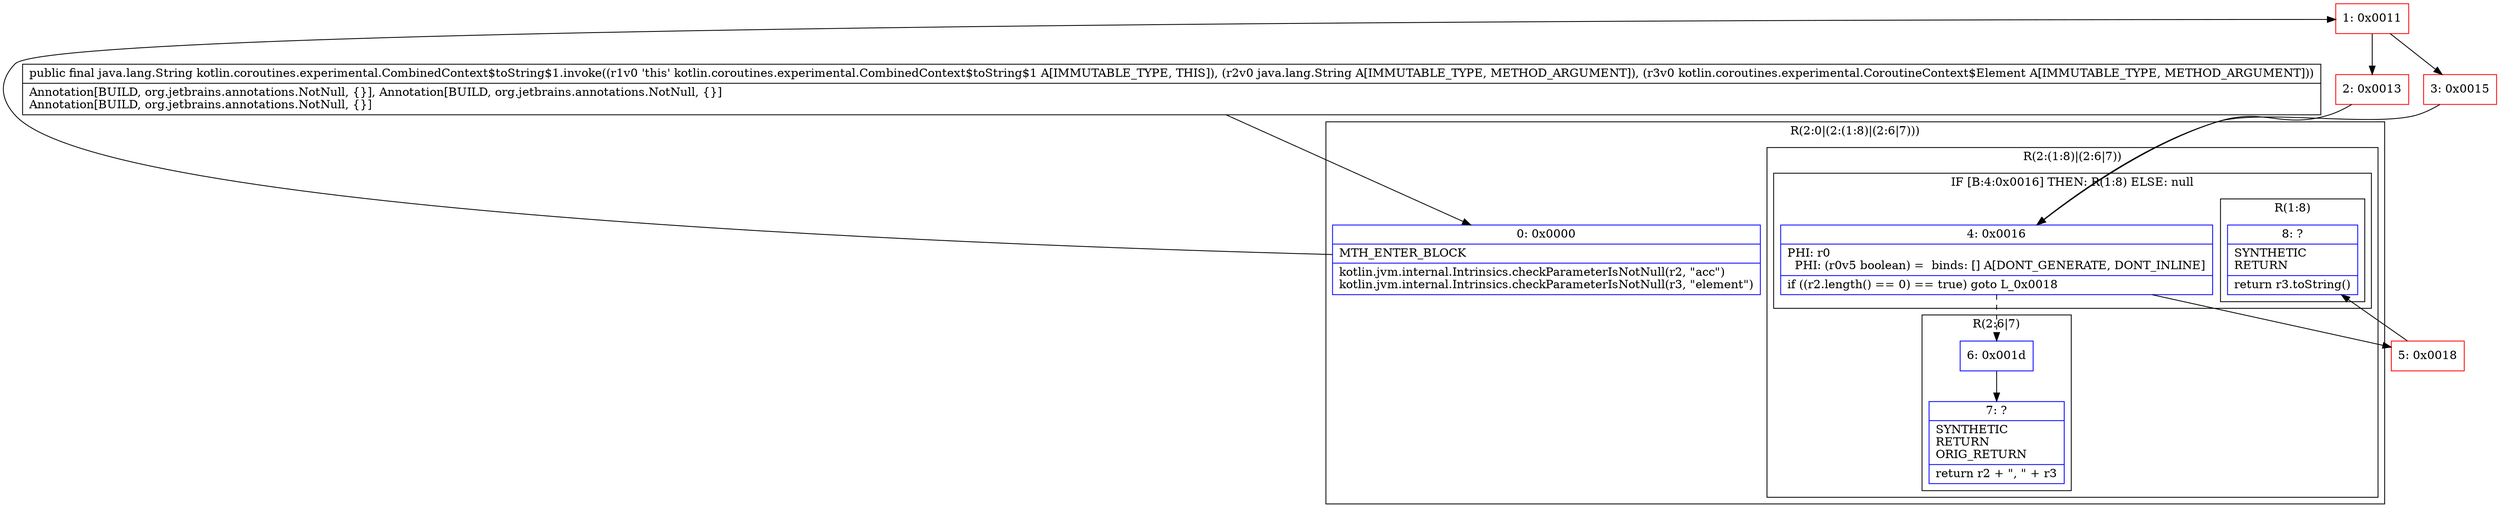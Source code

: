 digraph "CFG forkotlin.coroutines.experimental.CombinedContext$toString$1.invoke(Ljava\/lang\/String;Lkotlin\/coroutines\/experimental\/CoroutineContext$Element;)Ljava\/lang\/String;" {
subgraph cluster_Region_1861328907 {
label = "R(2:0|(2:(1:8)|(2:6|7)))";
node [shape=record,color=blue];
Node_0 [shape=record,label="{0\:\ 0x0000|MTH_ENTER_BLOCK\l|kotlin.jvm.internal.Intrinsics.checkParameterIsNotNull(r2, \"acc\")\lkotlin.jvm.internal.Intrinsics.checkParameterIsNotNull(r3, \"element\")\l}"];
subgraph cluster_Region_468992587 {
label = "R(2:(1:8)|(2:6|7))";
node [shape=record,color=blue];
subgraph cluster_IfRegion_32724850 {
label = "IF [B:4:0x0016] THEN: R(1:8) ELSE: null";
node [shape=record,color=blue];
Node_4 [shape=record,label="{4\:\ 0x0016|PHI: r0 \l  PHI: (r0v5 boolean) =  binds: [] A[DONT_GENERATE, DONT_INLINE]\l|if ((r2.length() == 0) == true) goto L_0x0018\l}"];
subgraph cluster_Region_947692860 {
label = "R(1:8)";
node [shape=record,color=blue];
Node_8 [shape=record,label="{8\:\ ?|SYNTHETIC\lRETURN\l|return r3.toString()\l}"];
}
}
subgraph cluster_Region_1533979584 {
label = "R(2:6|7)";
node [shape=record,color=blue];
Node_6 [shape=record,label="{6\:\ 0x001d}"];
Node_7 [shape=record,label="{7\:\ ?|SYNTHETIC\lRETURN\lORIG_RETURN\l|return r2 + \", \" + r3\l}"];
}
}
}
Node_1 [shape=record,color=red,label="{1\:\ 0x0011}"];
Node_2 [shape=record,color=red,label="{2\:\ 0x0013}"];
Node_3 [shape=record,color=red,label="{3\:\ 0x0015}"];
Node_5 [shape=record,color=red,label="{5\:\ 0x0018}"];
MethodNode[shape=record,label="{public final java.lang.String kotlin.coroutines.experimental.CombinedContext$toString$1.invoke((r1v0 'this' kotlin.coroutines.experimental.CombinedContext$toString$1 A[IMMUTABLE_TYPE, THIS]), (r2v0 java.lang.String A[IMMUTABLE_TYPE, METHOD_ARGUMENT]), (r3v0 kotlin.coroutines.experimental.CoroutineContext$Element A[IMMUTABLE_TYPE, METHOD_ARGUMENT]))  | Annotation[BUILD, org.jetbrains.annotations.NotNull, \{\}], Annotation[BUILD, org.jetbrains.annotations.NotNull, \{\}]\lAnnotation[BUILD, org.jetbrains.annotations.NotNull, \{\}]\l}"];
MethodNode -> Node_0;
Node_0 -> Node_1;
Node_4 -> Node_5;
Node_4 -> Node_6[style=dashed];
Node_6 -> Node_7;
Node_1 -> Node_2;
Node_1 -> Node_3;
Node_2 -> Node_4;
Node_3 -> Node_4;
Node_5 -> Node_8;
}

